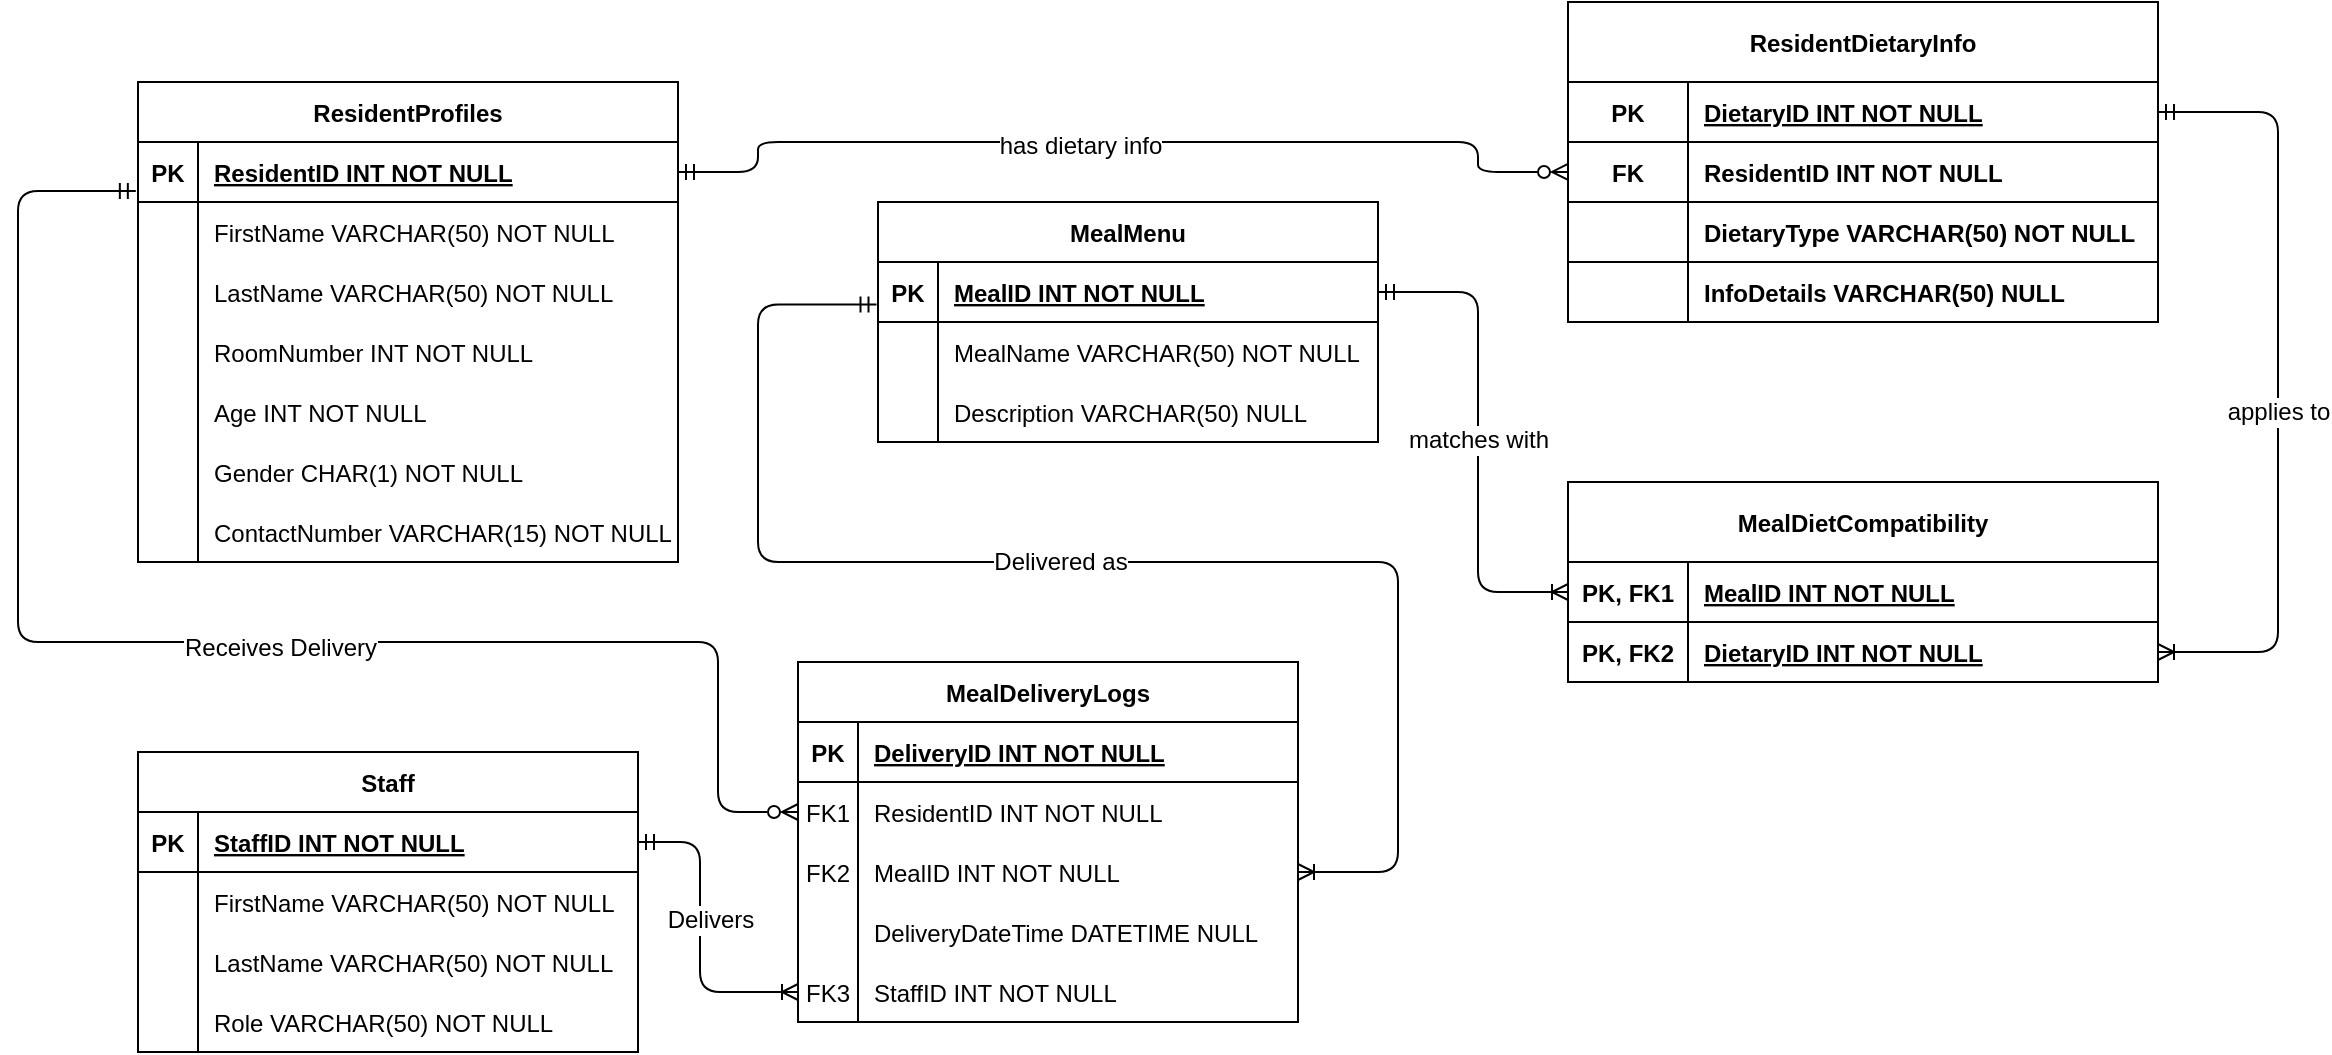 <mxfile version="24.9.0">
  <diagram id="R2lEEEUBdFMjLlhIrx00" name="Page-1">
    <mxGraphModel dx="150" dy="497" grid="1" gridSize="10" guides="1" tooltips="1" connect="1" arrows="1" fold="1" page="1" pageScale="1" pageWidth="850" pageHeight="1100" math="0" shadow="0" extFonts="Permanent Marker^https://fonts.googleapis.com/css?family=Permanent+Marker">
      <root>
        <mxCell id="0" />
        <mxCell id="1" parent="0" />
        <mxCell id="C-vyLk0tnHw3VtMMgP7b-23" value="ResidentProfiles" style="shape=table;startSize=30;container=1;collapsible=1;childLayout=tableLayout;fixedRows=1;rowLines=0;fontStyle=1;align=center;resizeLast=1;" parent="1" vertex="1">
          <mxGeometry x="1410" y="300" width="270" height="240" as="geometry" />
        </mxCell>
        <mxCell id="C-vyLk0tnHw3VtMMgP7b-24" value="" style="shape=partialRectangle;collapsible=0;dropTarget=0;pointerEvents=0;fillColor=none;points=[[0,0.5],[1,0.5]];portConstraint=eastwest;top=0;left=0;right=0;bottom=1;" parent="C-vyLk0tnHw3VtMMgP7b-23" vertex="1">
          <mxGeometry y="30" width="270" height="30" as="geometry" />
        </mxCell>
        <mxCell id="C-vyLk0tnHw3VtMMgP7b-25" value="PK" style="shape=partialRectangle;overflow=hidden;connectable=0;fillColor=none;top=0;left=0;bottom=0;right=0;fontStyle=1;" parent="C-vyLk0tnHw3VtMMgP7b-24" vertex="1">
          <mxGeometry width="30" height="30" as="geometry">
            <mxRectangle width="30" height="30" as="alternateBounds" />
          </mxGeometry>
        </mxCell>
        <mxCell id="C-vyLk0tnHw3VtMMgP7b-26" value="ResidentID INT NOT NULL" style="shape=partialRectangle;overflow=hidden;connectable=0;fillColor=none;top=0;left=0;bottom=0;right=0;align=left;spacingLeft=6;fontStyle=5;" parent="C-vyLk0tnHw3VtMMgP7b-24" vertex="1">
          <mxGeometry x="30" width="240" height="30" as="geometry">
            <mxRectangle width="240" height="30" as="alternateBounds" />
          </mxGeometry>
        </mxCell>
        <mxCell id="C-vyLk0tnHw3VtMMgP7b-27" value="" style="shape=partialRectangle;collapsible=0;dropTarget=0;pointerEvents=0;fillColor=none;points=[[0,0.5],[1,0.5]];portConstraint=eastwest;top=0;left=0;right=0;bottom=0;" parent="C-vyLk0tnHw3VtMMgP7b-23" vertex="1">
          <mxGeometry y="60" width="270" height="30" as="geometry" />
        </mxCell>
        <mxCell id="C-vyLk0tnHw3VtMMgP7b-28" value="" style="shape=partialRectangle;overflow=hidden;connectable=0;fillColor=none;top=0;left=0;bottom=0;right=0;" parent="C-vyLk0tnHw3VtMMgP7b-27" vertex="1">
          <mxGeometry width="30" height="30" as="geometry">
            <mxRectangle width="30" height="30" as="alternateBounds" />
          </mxGeometry>
        </mxCell>
        <mxCell id="C-vyLk0tnHw3VtMMgP7b-29" value="FirstName VARCHAR(50) NOT NULL" style="shape=partialRectangle;overflow=hidden;connectable=0;fillColor=none;top=0;left=0;bottom=0;right=0;align=left;spacingLeft=6;" parent="C-vyLk0tnHw3VtMMgP7b-27" vertex="1">
          <mxGeometry x="30" width="240" height="30" as="geometry">
            <mxRectangle width="240" height="30" as="alternateBounds" />
          </mxGeometry>
        </mxCell>
        <mxCell id="nq_1UOy43ylfqJT0mNA1-118" value="" style="shape=partialRectangle;collapsible=0;dropTarget=0;pointerEvents=0;fillColor=none;points=[[0,0.5],[1,0.5]];portConstraint=eastwest;top=0;left=0;right=0;bottom=0;" parent="C-vyLk0tnHw3VtMMgP7b-23" vertex="1">
          <mxGeometry y="90" width="270" height="30" as="geometry" />
        </mxCell>
        <mxCell id="nq_1UOy43ylfqJT0mNA1-119" value="" style="shape=partialRectangle;overflow=hidden;connectable=0;fillColor=none;top=0;left=0;bottom=0;right=0;" parent="nq_1UOy43ylfqJT0mNA1-118" vertex="1">
          <mxGeometry width="30" height="30" as="geometry">
            <mxRectangle width="30" height="30" as="alternateBounds" />
          </mxGeometry>
        </mxCell>
        <mxCell id="nq_1UOy43ylfqJT0mNA1-120" value="LastName VARCHAR(50) NOT NULL" style="shape=partialRectangle;overflow=hidden;connectable=0;fillColor=none;top=0;left=0;bottom=0;right=0;align=left;spacingLeft=6;" parent="nq_1UOy43ylfqJT0mNA1-118" vertex="1">
          <mxGeometry x="30" width="240" height="30" as="geometry">
            <mxRectangle width="240" height="30" as="alternateBounds" />
          </mxGeometry>
        </mxCell>
        <mxCell id="nq_1UOy43ylfqJT0mNA1-2" value="" style="shape=partialRectangle;collapsible=0;dropTarget=0;pointerEvents=0;fillColor=none;points=[[0,0.5],[1,0.5]];portConstraint=eastwest;top=0;left=0;right=0;bottom=0;" parent="C-vyLk0tnHw3VtMMgP7b-23" vertex="1">
          <mxGeometry y="120" width="270" height="30" as="geometry" />
        </mxCell>
        <mxCell id="nq_1UOy43ylfqJT0mNA1-3" value="" style="shape=partialRectangle;overflow=hidden;connectable=0;fillColor=none;top=0;left=0;bottom=0;right=0;" parent="nq_1UOy43ylfqJT0mNA1-2" vertex="1">
          <mxGeometry width="30" height="30" as="geometry">
            <mxRectangle width="30" height="30" as="alternateBounds" />
          </mxGeometry>
        </mxCell>
        <mxCell id="nq_1UOy43ylfqJT0mNA1-4" value="RoomNumber INT NOT NULL" style="shape=partialRectangle;overflow=hidden;connectable=0;fillColor=none;top=0;left=0;bottom=0;right=0;align=left;spacingLeft=6;" parent="nq_1UOy43ylfqJT0mNA1-2" vertex="1">
          <mxGeometry x="30" width="240" height="30" as="geometry">
            <mxRectangle width="240" height="30" as="alternateBounds" />
          </mxGeometry>
        </mxCell>
        <mxCell id="nq_1UOy43ylfqJT0mNA1-5" value="" style="shape=partialRectangle;collapsible=0;dropTarget=0;pointerEvents=0;fillColor=none;points=[[0,0.5],[1,0.5]];portConstraint=eastwest;top=0;left=0;right=0;bottom=0;" parent="C-vyLk0tnHw3VtMMgP7b-23" vertex="1">
          <mxGeometry y="150" width="270" height="30" as="geometry" />
        </mxCell>
        <mxCell id="nq_1UOy43ylfqJT0mNA1-6" value="" style="shape=partialRectangle;overflow=hidden;connectable=0;fillColor=none;top=0;left=0;bottom=0;right=0;" parent="nq_1UOy43ylfqJT0mNA1-5" vertex="1">
          <mxGeometry width="30" height="30" as="geometry">
            <mxRectangle width="30" height="30" as="alternateBounds" />
          </mxGeometry>
        </mxCell>
        <mxCell id="nq_1UOy43ylfqJT0mNA1-7" value="Age INT NOT NULL" style="shape=partialRectangle;overflow=hidden;connectable=0;fillColor=none;top=0;left=0;bottom=0;right=0;align=left;spacingLeft=6;" parent="nq_1UOy43ylfqJT0mNA1-5" vertex="1">
          <mxGeometry x="30" width="240" height="30" as="geometry">
            <mxRectangle width="240" height="30" as="alternateBounds" />
          </mxGeometry>
        </mxCell>
        <mxCell id="nq_1UOy43ylfqJT0mNA1-8" value="" style="shape=partialRectangle;collapsible=0;dropTarget=0;pointerEvents=0;fillColor=none;points=[[0,0.5],[1,0.5]];portConstraint=eastwest;top=0;left=0;right=0;bottom=0;" parent="C-vyLk0tnHw3VtMMgP7b-23" vertex="1">
          <mxGeometry y="180" width="270" height="30" as="geometry" />
        </mxCell>
        <mxCell id="nq_1UOy43ylfqJT0mNA1-9" value="" style="shape=partialRectangle;overflow=hidden;connectable=0;fillColor=none;top=0;left=0;bottom=0;right=0;" parent="nq_1UOy43ylfqJT0mNA1-8" vertex="1">
          <mxGeometry width="30" height="30" as="geometry">
            <mxRectangle width="30" height="30" as="alternateBounds" />
          </mxGeometry>
        </mxCell>
        <mxCell id="nq_1UOy43ylfqJT0mNA1-10" value="Gender CHAR(1) NOT NULL" style="shape=partialRectangle;overflow=hidden;connectable=0;fillColor=none;top=0;left=0;bottom=0;right=0;align=left;spacingLeft=6;" parent="nq_1UOy43ylfqJT0mNA1-8" vertex="1">
          <mxGeometry x="30" width="240" height="30" as="geometry">
            <mxRectangle width="240" height="30" as="alternateBounds" />
          </mxGeometry>
        </mxCell>
        <mxCell id="nq_1UOy43ylfqJT0mNA1-11" value="" style="shape=partialRectangle;collapsible=0;dropTarget=0;pointerEvents=0;fillColor=none;points=[[0,0.5],[1,0.5]];portConstraint=eastwest;top=0;left=0;right=0;bottom=0;" parent="C-vyLk0tnHw3VtMMgP7b-23" vertex="1">
          <mxGeometry y="210" width="270" height="30" as="geometry" />
        </mxCell>
        <mxCell id="nq_1UOy43ylfqJT0mNA1-12" value="" style="shape=partialRectangle;overflow=hidden;connectable=0;fillColor=none;top=0;left=0;bottom=0;right=0;" parent="nq_1UOy43ylfqJT0mNA1-11" vertex="1">
          <mxGeometry width="30" height="30" as="geometry">
            <mxRectangle width="30" height="30" as="alternateBounds" />
          </mxGeometry>
        </mxCell>
        <mxCell id="nq_1UOy43ylfqJT0mNA1-13" value="ContactNumber VARCHAR(15) NOT NULL" style="shape=partialRectangle;overflow=hidden;connectable=0;fillColor=none;top=0;left=0;bottom=0;right=0;align=left;spacingLeft=6;" parent="nq_1UOy43ylfqJT0mNA1-11" vertex="1">
          <mxGeometry x="30" width="240" height="30" as="geometry">
            <mxRectangle width="240" height="30" as="alternateBounds" />
          </mxGeometry>
        </mxCell>
        <mxCell id="nq_1UOy43ylfqJT0mNA1-37" value="MealMenu" style="shape=table;startSize=30;container=1;collapsible=1;childLayout=tableLayout;fixedRows=1;rowLines=0;fontStyle=1;align=center;resizeLast=1;" parent="1" vertex="1">
          <mxGeometry x="1780" y="360" width="250" height="120" as="geometry" />
        </mxCell>
        <mxCell id="nq_1UOy43ylfqJT0mNA1-38" value="" style="shape=partialRectangle;collapsible=0;dropTarget=0;pointerEvents=0;fillColor=none;points=[[0,0.5],[1,0.5]];portConstraint=eastwest;top=0;left=0;right=0;bottom=1;" parent="nq_1UOy43ylfqJT0mNA1-37" vertex="1">
          <mxGeometry y="30" width="250" height="30" as="geometry" />
        </mxCell>
        <mxCell id="nq_1UOy43ylfqJT0mNA1-39" value="PK" style="shape=partialRectangle;overflow=hidden;connectable=0;fillColor=none;top=0;left=0;bottom=0;right=0;fontStyle=1;" parent="nq_1UOy43ylfqJT0mNA1-38" vertex="1">
          <mxGeometry width="30" height="30" as="geometry">
            <mxRectangle width="30" height="30" as="alternateBounds" />
          </mxGeometry>
        </mxCell>
        <mxCell id="nq_1UOy43ylfqJT0mNA1-40" value="MealID INT NOT NULL" style="shape=partialRectangle;overflow=hidden;connectable=0;fillColor=none;top=0;left=0;bottom=0;right=0;align=left;spacingLeft=6;fontStyle=5;" parent="nq_1UOy43ylfqJT0mNA1-38" vertex="1">
          <mxGeometry x="30" width="220" height="30" as="geometry">
            <mxRectangle width="220" height="30" as="alternateBounds" />
          </mxGeometry>
        </mxCell>
        <mxCell id="nq_1UOy43ylfqJT0mNA1-41" value="" style="shape=partialRectangle;collapsible=0;dropTarget=0;pointerEvents=0;fillColor=none;points=[[0,0.5],[1,0.5]];portConstraint=eastwest;top=0;left=0;right=0;bottom=0;" parent="nq_1UOy43ylfqJT0mNA1-37" vertex="1">
          <mxGeometry y="60" width="250" height="30" as="geometry" />
        </mxCell>
        <mxCell id="nq_1UOy43ylfqJT0mNA1-42" value="" style="shape=partialRectangle;overflow=hidden;connectable=0;fillColor=none;top=0;left=0;bottom=0;right=0;" parent="nq_1UOy43ylfqJT0mNA1-41" vertex="1">
          <mxGeometry width="30" height="30" as="geometry">
            <mxRectangle width="30" height="30" as="alternateBounds" />
          </mxGeometry>
        </mxCell>
        <mxCell id="nq_1UOy43ylfqJT0mNA1-43" value="MealName VARCHAR(50) NOT NULL" style="shape=partialRectangle;overflow=hidden;connectable=0;fillColor=none;top=0;left=0;bottom=0;right=0;align=left;spacingLeft=6;" parent="nq_1UOy43ylfqJT0mNA1-41" vertex="1">
          <mxGeometry x="30" width="220" height="30" as="geometry">
            <mxRectangle width="220" height="30" as="alternateBounds" />
          </mxGeometry>
        </mxCell>
        <mxCell id="nq_1UOy43ylfqJT0mNA1-44" value="" style="shape=partialRectangle;collapsible=0;dropTarget=0;pointerEvents=0;fillColor=none;points=[[0,0.5],[1,0.5]];portConstraint=eastwest;top=0;left=0;right=0;bottom=0;" parent="nq_1UOy43ylfqJT0mNA1-37" vertex="1">
          <mxGeometry y="90" width="250" height="30" as="geometry" />
        </mxCell>
        <mxCell id="nq_1UOy43ylfqJT0mNA1-45" value="" style="shape=partialRectangle;overflow=hidden;connectable=0;fillColor=none;top=0;left=0;bottom=0;right=0;" parent="nq_1UOy43ylfqJT0mNA1-44" vertex="1">
          <mxGeometry width="30" height="30" as="geometry">
            <mxRectangle width="30" height="30" as="alternateBounds" />
          </mxGeometry>
        </mxCell>
        <mxCell id="nq_1UOy43ylfqJT0mNA1-46" value="Description VARCHAR(50) NULL" style="shape=partialRectangle;overflow=hidden;connectable=0;fillColor=none;top=0;left=0;bottom=0;right=0;align=left;spacingLeft=6;" parent="nq_1UOy43ylfqJT0mNA1-44" vertex="1">
          <mxGeometry x="30" width="220" height="30" as="geometry">
            <mxRectangle width="220" height="30" as="alternateBounds" />
          </mxGeometry>
        </mxCell>
        <mxCell id="nq_1UOy43ylfqJT0mNA1-47" value="MealDeliveryLogs" style="shape=table;startSize=30;container=1;collapsible=1;childLayout=tableLayout;fixedRows=1;rowLines=0;fontStyle=1;align=center;resizeLast=1;" parent="1" vertex="1">
          <mxGeometry x="1740" y="590" width="250" height="180" as="geometry" />
        </mxCell>
        <mxCell id="nq_1UOy43ylfqJT0mNA1-48" value="" style="shape=partialRectangle;collapsible=0;dropTarget=0;pointerEvents=0;fillColor=none;points=[[0,0.5],[1,0.5]];portConstraint=eastwest;top=0;left=0;right=0;bottom=1;" parent="nq_1UOy43ylfqJT0mNA1-47" vertex="1">
          <mxGeometry y="30" width="250" height="30" as="geometry" />
        </mxCell>
        <mxCell id="nq_1UOy43ylfqJT0mNA1-49" value="PK" style="shape=partialRectangle;overflow=hidden;connectable=0;fillColor=none;top=0;left=0;bottom=0;right=0;fontStyle=1;" parent="nq_1UOy43ylfqJT0mNA1-48" vertex="1">
          <mxGeometry width="30" height="30" as="geometry">
            <mxRectangle width="30" height="30" as="alternateBounds" />
          </mxGeometry>
        </mxCell>
        <mxCell id="nq_1UOy43ylfqJT0mNA1-50" value="DeliveryID INT NOT NULL" style="shape=partialRectangle;overflow=hidden;connectable=0;fillColor=none;top=0;left=0;bottom=0;right=0;align=left;spacingLeft=6;fontStyle=5;" parent="nq_1UOy43ylfqJT0mNA1-48" vertex="1">
          <mxGeometry x="30" width="220" height="30" as="geometry">
            <mxRectangle width="220" height="30" as="alternateBounds" />
          </mxGeometry>
        </mxCell>
        <mxCell id="nq_1UOy43ylfqJT0mNA1-51" value="" style="shape=partialRectangle;collapsible=0;dropTarget=0;pointerEvents=0;fillColor=none;points=[[0,0.5],[1,0.5]];portConstraint=eastwest;top=0;left=0;right=0;bottom=0;" parent="nq_1UOy43ylfqJT0mNA1-47" vertex="1">
          <mxGeometry y="60" width="250" height="30" as="geometry" />
        </mxCell>
        <mxCell id="nq_1UOy43ylfqJT0mNA1-52" value="FK1" style="shape=partialRectangle;overflow=hidden;connectable=0;fillColor=none;top=0;left=0;bottom=0;right=0;" parent="nq_1UOy43ylfqJT0mNA1-51" vertex="1">
          <mxGeometry width="30" height="30" as="geometry">
            <mxRectangle width="30" height="30" as="alternateBounds" />
          </mxGeometry>
        </mxCell>
        <mxCell id="nq_1UOy43ylfqJT0mNA1-53" value="ResidentID INT NOT NULL" style="shape=partialRectangle;overflow=hidden;connectable=0;fillColor=none;top=0;left=0;bottom=0;right=0;align=left;spacingLeft=6;" parent="nq_1UOy43ylfqJT0mNA1-51" vertex="1">
          <mxGeometry x="30" width="220" height="30" as="geometry">
            <mxRectangle width="220" height="30" as="alternateBounds" />
          </mxGeometry>
        </mxCell>
        <mxCell id="nq_1UOy43ylfqJT0mNA1-54" value="" style="shape=partialRectangle;collapsible=0;dropTarget=0;pointerEvents=0;fillColor=none;points=[[0,0.5],[1,0.5]];portConstraint=eastwest;top=0;left=0;right=0;bottom=0;" parent="nq_1UOy43ylfqJT0mNA1-47" vertex="1">
          <mxGeometry y="90" width="250" height="30" as="geometry" />
        </mxCell>
        <mxCell id="nq_1UOy43ylfqJT0mNA1-55" value="FK2" style="shape=partialRectangle;overflow=hidden;connectable=0;fillColor=none;top=0;left=0;bottom=0;right=0;" parent="nq_1UOy43ylfqJT0mNA1-54" vertex="1">
          <mxGeometry width="30" height="30" as="geometry">
            <mxRectangle width="30" height="30" as="alternateBounds" />
          </mxGeometry>
        </mxCell>
        <mxCell id="nq_1UOy43ylfqJT0mNA1-56" value="MealID INT NOT NULL" style="shape=partialRectangle;overflow=hidden;connectable=0;fillColor=none;top=0;left=0;bottom=0;right=0;align=left;spacingLeft=6;" parent="nq_1UOy43ylfqJT0mNA1-54" vertex="1">
          <mxGeometry x="30" width="220" height="30" as="geometry">
            <mxRectangle width="220" height="30" as="alternateBounds" />
          </mxGeometry>
        </mxCell>
        <mxCell id="nq_1UOy43ylfqJT0mNA1-57" value="" style="shape=partialRectangle;collapsible=0;dropTarget=0;pointerEvents=0;fillColor=none;points=[[0,0.5],[1,0.5]];portConstraint=eastwest;top=0;left=0;right=0;bottom=0;" parent="nq_1UOy43ylfqJT0mNA1-47" vertex="1">
          <mxGeometry y="120" width="250" height="30" as="geometry" />
        </mxCell>
        <mxCell id="nq_1UOy43ylfqJT0mNA1-58" value="" style="shape=partialRectangle;overflow=hidden;connectable=0;fillColor=none;top=0;left=0;bottom=0;right=0;" parent="nq_1UOy43ylfqJT0mNA1-57" vertex="1">
          <mxGeometry width="30" height="30" as="geometry">
            <mxRectangle width="30" height="30" as="alternateBounds" />
          </mxGeometry>
        </mxCell>
        <mxCell id="nq_1UOy43ylfqJT0mNA1-59" value="DeliveryDateTime DATETIME NULL" style="shape=partialRectangle;overflow=hidden;connectable=0;fillColor=none;top=0;left=0;bottom=0;right=0;align=left;spacingLeft=6;" parent="nq_1UOy43ylfqJT0mNA1-57" vertex="1">
          <mxGeometry x="30" width="220" height="30" as="geometry">
            <mxRectangle width="220" height="30" as="alternateBounds" />
          </mxGeometry>
        </mxCell>
        <mxCell id="nq_1UOy43ylfqJT0mNA1-63" value="" style="shape=partialRectangle;collapsible=0;dropTarget=0;pointerEvents=0;fillColor=none;points=[[0,0.5],[1,0.5]];portConstraint=eastwest;top=0;left=0;right=0;bottom=0;" parent="nq_1UOy43ylfqJT0mNA1-47" vertex="1">
          <mxGeometry y="150" width="250" height="30" as="geometry" />
        </mxCell>
        <mxCell id="nq_1UOy43ylfqJT0mNA1-64" value="FK3" style="shape=partialRectangle;overflow=hidden;connectable=0;fillColor=none;top=0;left=0;bottom=0;right=0;" parent="nq_1UOy43ylfqJT0mNA1-63" vertex="1">
          <mxGeometry width="30" height="30" as="geometry">
            <mxRectangle width="30" height="30" as="alternateBounds" />
          </mxGeometry>
        </mxCell>
        <mxCell id="nq_1UOy43ylfqJT0mNA1-65" value="StaffID INT NOT NULL" style="shape=partialRectangle;overflow=hidden;connectable=0;fillColor=none;top=0;left=0;bottom=0;right=0;align=left;spacingLeft=6;" parent="nq_1UOy43ylfqJT0mNA1-63" vertex="1">
          <mxGeometry x="30" width="220" height="30" as="geometry">
            <mxRectangle width="220" height="30" as="alternateBounds" />
          </mxGeometry>
        </mxCell>
        <mxCell id="nq_1UOy43ylfqJT0mNA1-66" value="Staff" style="shape=table;startSize=30;container=1;collapsible=1;childLayout=tableLayout;fixedRows=1;rowLines=0;fontStyle=1;align=center;resizeLast=1;" parent="1" vertex="1">
          <mxGeometry x="1410" y="635" width="250" height="150" as="geometry" />
        </mxCell>
        <mxCell id="nq_1UOy43ylfqJT0mNA1-67" value="" style="shape=partialRectangle;collapsible=0;dropTarget=0;pointerEvents=0;fillColor=none;points=[[0,0.5],[1,0.5]];portConstraint=eastwest;top=0;left=0;right=0;bottom=1;" parent="nq_1UOy43ylfqJT0mNA1-66" vertex="1">
          <mxGeometry y="30" width="250" height="30" as="geometry" />
        </mxCell>
        <mxCell id="nq_1UOy43ylfqJT0mNA1-68" value="PK" style="shape=partialRectangle;overflow=hidden;connectable=0;fillColor=none;top=0;left=0;bottom=0;right=0;fontStyle=1;" parent="nq_1UOy43ylfqJT0mNA1-67" vertex="1">
          <mxGeometry width="30" height="30" as="geometry">
            <mxRectangle width="30" height="30" as="alternateBounds" />
          </mxGeometry>
        </mxCell>
        <mxCell id="nq_1UOy43ylfqJT0mNA1-69" value="StaffID INT NOT NULL" style="shape=partialRectangle;overflow=hidden;connectable=0;fillColor=none;top=0;left=0;bottom=0;right=0;align=left;spacingLeft=6;fontStyle=5;" parent="nq_1UOy43ylfqJT0mNA1-67" vertex="1">
          <mxGeometry x="30" width="220" height="30" as="geometry">
            <mxRectangle width="220" height="30" as="alternateBounds" />
          </mxGeometry>
        </mxCell>
        <mxCell id="nq_1UOy43ylfqJT0mNA1-70" value="" style="shape=partialRectangle;collapsible=0;dropTarget=0;pointerEvents=0;fillColor=none;points=[[0,0.5],[1,0.5]];portConstraint=eastwest;top=0;left=0;right=0;bottom=0;" parent="nq_1UOy43ylfqJT0mNA1-66" vertex="1">
          <mxGeometry y="60" width="250" height="30" as="geometry" />
        </mxCell>
        <mxCell id="nq_1UOy43ylfqJT0mNA1-71" value="" style="shape=partialRectangle;overflow=hidden;connectable=0;fillColor=none;top=0;left=0;bottom=0;right=0;" parent="nq_1UOy43ylfqJT0mNA1-70" vertex="1">
          <mxGeometry width="30" height="30" as="geometry">
            <mxRectangle width="30" height="30" as="alternateBounds" />
          </mxGeometry>
        </mxCell>
        <mxCell id="nq_1UOy43ylfqJT0mNA1-72" value="FirstName VARCHAR(50) NOT NULL" style="shape=partialRectangle;overflow=hidden;connectable=0;fillColor=none;top=0;left=0;bottom=0;right=0;align=left;spacingLeft=6;" parent="nq_1UOy43ylfqJT0mNA1-70" vertex="1">
          <mxGeometry x="30" width="220" height="30" as="geometry">
            <mxRectangle width="220" height="30" as="alternateBounds" />
          </mxGeometry>
        </mxCell>
        <mxCell id="nq_1UOy43ylfqJT0mNA1-122" value="" style="shape=partialRectangle;collapsible=0;dropTarget=0;pointerEvents=0;fillColor=none;points=[[0,0.5],[1,0.5]];portConstraint=eastwest;top=0;left=0;right=0;bottom=0;" parent="nq_1UOy43ylfqJT0mNA1-66" vertex="1">
          <mxGeometry y="90" width="250" height="30" as="geometry" />
        </mxCell>
        <mxCell id="nq_1UOy43ylfqJT0mNA1-123" value="" style="shape=partialRectangle;overflow=hidden;connectable=0;fillColor=none;top=0;left=0;bottom=0;right=0;" parent="nq_1UOy43ylfqJT0mNA1-122" vertex="1">
          <mxGeometry width="30" height="30" as="geometry">
            <mxRectangle width="30" height="30" as="alternateBounds" />
          </mxGeometry>
        </mxCell>
        <mxCell id="nq_1UOy43ylfqJT0mNA1-124" value="LastName VARCHAR(50) NOT NULL" style="shape=partialRectangle;overflow=hidden;connectable=0;fillColor=none;top=0;left=0;bottom=0;right=0;align=left;spacingLeft=6;" parent="nq_1UOy43ylfqJT0mNA1-122" vertex="1">
          <mxGeometry x="30" width="220" height="30" as="geometry">
            <mxRectangle width="220" height="30" as="alternateBounds" />
          </mxGeometry>
        </mxCell>
        <mxCell id="nq_1UOy43ylfqJT0mNA1-73" value="" style="shape=partialRectangle;collapsible=0;dropTarget=0;pointerEvents=0;fillColor=none;points=[[0,0.5],[1,0.5]];portConstraint=eastwest;top=0;left=0;right=0;bottom=0;" parent="nq_1UOy43ylfqJT0mNA1-66" vertex="1">
          <mxGeometry y="120" width="250" height="30" as="geometry" />
        </mxCell>
        <mxCell id="nq_1UOy43ylfqJT0mNA1-74" value="" style="shape=partialRectangle;overflow=hidden;connectable=0;fillColor=none;top=0;left=0;bottom=0;right=0;" parent="nq_1UOy43ylfqJT0mNA1-73" vertex="1">
          <mxGeometry width="30" height="30" as="geometry">
            <mxRectangle width="30" height="30" as="alternateBounds" />
          </mxGeometry>
        </mxCell>
        <mxCell id="nq_1UOy43ylfqJT0mNA1-75" value="Role VARCHAR(50) NOT NULL" style="shape=partialRectangle;overflow=hidden;connectable=0;fillColor=none;top=0;left=0;bottom=0;right=0;align=left;spacingLeft=6;" parent="nq_1UOy43ylfqJT0mNA1-73" vertex="1">
          <mxGeometry x="30" width="220" height="30" as="geometry">
            <mxRectangle width="220" height="30" as="alternateBounds" />
          </mxGeometry>
        </mxCell>
        <mxCell id="nq_1UOy43ylfqJT0mNA1-99" value="ResidentDietaryInfo" style="shape=table;startSize=40;container=1;collapsible=1;childLayout=tableLayout;fixedRows=1;rowLines=0;fontStyle=1;align=center;resizeLast=1;" parent="1" vertex="1">
          <mxGeometry x="2125" y="260" width="295" height="160" as="geometry" />
        </mxCell>
        <mxCell id="nq_1UOy43ylfqJT0mNA1-100" value="" style="shape=partialRectangle;collapsible=0;dropTarget=0;pointerEvents=0;fillColor=none;points=[[0,0.5],[1,0.5]];portConstraint=eastwest;top=0;left=0;right=0;bottom=1;" parent="nq_1UOy43ylfqJT0mNA1-99" vertex="1">
          <mxGeometry y="40" width="295" height="30" as="geometry" />
        </mxCell>
        <mxCell id="nq_1UOy43ylfqJT0mNA1-101" value="PK" style="shape=partialRectangle;overflow=hidden;connectable=0;fillColor=none;top=0;left=0;bottom=0;right=0;fontStyle=1;" parent="nq_1UOy43ylfqJT0mNA1-100" vertex="1">
          <mxGeometry width="60" height="30" as="geometry">
            <mxRectangle width="60" height="30" as="alternateBounds" />
          </mxGeometry>
        </mxCell>
        <mxCell id="nq_1UOy43ylfqJT0mNA1-102" value="DietaryID INT NOT NULL" style="shape=partialRectangle;overflow=hidden;connectable=0;fillColor=none;top=0;left=0;bottom=0;right=0;align=left;spacingLeft=6;fontStyle=5;" parent="nq_1UOy43ylfqJT0mNA1-100" vertex="1">
          <mxGeometry x="60" width="235" height="30" as="geometry">
            <mxRectangle width="235" height="30" as="alternateBounds" />
          </mxGeometry>
        </mxCell>
        <mxCell id="nq_1UOy43ylfqJT0mNA1-115" value="" style="shape=partialRectangle;collapsible=0;dropTarget=0;pointerEvents=0;fillColor=none;points=[[0,0.5],[1,0.5]];portConstraint=eastwest;top=0;left=0;right=0;bottom=1;" parent="nq_1UOy43ylfqJT0mNA1-99" vertex="1">
          <mxGeometry y="70" width="295" height="30" as="geometry" />
        </mxCell>
        <mxCell id="nq_1UOy43ylfqJT0mNA1-116" value="FK" style="shape=partialRectangle;overflow=hidden;connectable=0;fillColor=none;top=0;left=0;bottom=0;right=0;fontStyle=1;" parent="nq_1UOy43ylfqJT0mNA1-115" vertex="1">
          <mxGeometry width="60" height="30" as="geometry">
            <mxRectangle width="60" height="30" as="alternateBounds" />
          </mxGeometry>
        </mxCell>
        <mxCell id="nq_1UOy43ylfqJT0mNA1-117" value="ResidentID INT NOT NULL" style="shape=partialRectangle;overflow=hidden;connectable=0;fillColor=none;top=0;left=0;bottom=0;right=0;align=left;spacingLeft=6;fontStyle=1;" parent="nq_1UOy43ylfqJT0mNA1-115" vertex="1">
          <mxGeometry x="60" width="235" height="30" as="geometry">
            <mxRectangle width="235" height="30" as="alternateBounds" />
          </mxGeometry>
        </mxCell>
        <mxCell id="IvqA-szfeVO5s7HEnohT-25" value="" style="shape=partialRectangle;collapsible=0;dropTarget=0;pointerEvents=0;fillColor=none;points=[[0,0.5],[1,0.5]];portConstraint=eastwest;top=0;left=0;right=0;bottom=1;" vertex="1" parent="nq_1UOy43ylfqJT0mNA1-99">
          <mxGeometry y="100" width="295" height="30" as="geometry" />
        </mxCell>
        <mxCell id="IvqA-szfeVO5s7HEnohT-26" value="" style="shape=partialRectangle;overflow=hidden;connectable=0;fillColor=none;top=0;left=0;bottom=0;right=0;fontStyle=1;" vertex="1" parent="IvqA-szfeVO5s7HEnohT-25">
          <mxGeometry width="60" height="30" as="geometry">
            <mxRectangle width="60" height="30" as="alternateBounds" />
          </mxGeometry>
        </mxCell>
        <mxCell id="IvqA-szfeVO5s7HEnohT-27" value="DietaryType VARCHAR(50) NOT NULL" style="shape=partialRectangle;overflow=hidden;connectable=0;fillColor=none;top=0;left=0;bottom=0;right=0;align=left;spacingLeft=6;fontStyle=1;" vertex="1" parent="IvqA-szfeVO5s7HEnohT-25">
          <mxGeometry x="60" width="235" height="30" as="geometry">
            <mxRectangle width="235" height="30" as="alternateBounds" />
          </mxGeometry>
        </mxCell>
        <mxCell id="IvqA-szfeVO5s7HEnohT-31" value="" style="shape=partialRectangle;collapsible=0;dropTarget=0;pointerEvents=0;fillColor=none;points=[[0,0.5],[1,0.5]];portConstraint=eastwest;top=0;left=0;right=0;bottom=1;" vertex="1" parent="nq_1UOy43ylfqJT0mNA1-99">
          <mxGeometry y="130" width="295" height="30" as="geometry" />
        </mxCell>
        <mxCell id="IvqA-szfeVO5s7HEnohT-32" value="" style="shape=partialRectangle;overflow=hidden;connectable=0;fillColor=none;top=0;left=0;bottom=0;right=0;fontStyle=1;" vertex="1" parent="IvqA-szfeVO5s7HEnohT-31">
          <mxGeometry width="60" height="30" as="geometry">
            <mxRectangle width="60" height="30" as="alternateBounds" />
          </mxGeometry>
        </mxCell>
        <mxCell id="IvqA-szfeVO5s7HEnohT-33" value="InfoDetails VARCHAR(50) NULL" style="shape=partialRectangle;overflow=hidden;connectable=0;fillColor=none;top=0;left=0;bottom=0;right=0;align=left;spacingLeft=6;fontStyle=1;" vertex="1" parent="IvqA-szfeVO5s7HEnohT-31">
          <mxGeometry x="60" width="235" height="30" as="geometry">
            <mxRectangle width="235" height="30" as="alternateBounds" />
          </mxGeometry>
        </mxCell>
        <mxCell id="nq_1UOy43ylfqJT0mNA1-139" value="" style="edgeStyle=orthogonalEdgeStyle;endArrow=ERoneToMany;startArrow=ERmandOne;endFill=0;startFill=0;exitX=-0.003;exitY=0.709;exitDx=0;exitDy=0;exitPerimeter=0;" parent="1" source="nq_1UOy43ylfqJT0mNA1-38" target="nq_1UOy43ylfqJT0mNA1-54" edge="1">
          <mxGeometry width="100" height="100" relative="1" as="geometry">
            <mxPoint x="2260" y="690" as="sourcePoint" />
            <mxPoint x="2030" y="680" as="targetPoint" />
            <Array as="points">
              <mxPoint x="1720" y="411" />
              <mxPoint x="1720" y="540" />
              <mxPoint x="2040" y="540" />
              <mxPoint x="2040" y="695" />
            </Array>
          </mxGeometry>
        </mxCell>
        <mxCell id="nq_1UOy43ylfqJT0mNA1-149" value="Delivered as" style="edgeLabel;html=1;align=center;verticalAlign=middle;resizable=0;points=[];fontSize=12;fontFamily=Helvetica;fontColor=default;labelBackgroundColor=default;" parent="nq_1UOy43ylfqJT0mNA1-139" vertex="1" connectable="0">
          <mxGeometry x="0.112" y="-2" relative="1" as="geometry">
            <mxPoint x="-58" y="-2" as="offset" />
          </mxGeometry>
        </mxCell>
        <mxCell id="nq_1UOy43ylfqJT0mNA1-140" value="" style="edgeStyle=orthogonalEdgeStyle;endArrow=ERoneToMany;startArrow=ERmandOne;endFill=0;startFill=0;exitX=1;exitY=0.5;exitDx=0;exitDy=0;entryX=0;entryY=0.5;entryDx=0;entryDy=0;" parent="1" source="nq_1UOy43ylfqJT0mNA1-67" target="nq_1UOy43ylfqJT0mNA1-63" edge="1">
          <mxGeometry width="100" height="100" relative="1" as="geometry">
            <mxPoint x="1740" y="780" as="sourcePoint" />
            <mxPoint x="1641" y="904" as="targetPoint" />
            <Array as="points">
              <mxPoint x="1691" y="680" />
              <mxPoint x="1691" y="755" />
            </Array>
          </mxGeometry>
        </mxCell>
        <mxCell id="nq_1UOy43ylfqJT0mNA1-150" value="Delivers" style="edgeLabel;html=1;align=center;verticalAlign=middle;resizable=0;points=[];fontSize=12;fontFamily=Helvetica;fontColor=default;labelBackgroundColor=default;" parent="nq_1UOy43ylfqJT0mNA1-140" vertex="1" connectable="0">
          <mxGeometry x="-0.087" y="5" relative="1" as="geometry">
            <mxPoint y="-1" as="offset" />
          </mxGeometry>
        </mxCell>
        <mxCell id="nq_1UOy43ylfqJT0mNA1-141" value="" style="edgeStyle=orthogonalEdgeStyle;endArrow=ERzeroToMany;startArrow=ERmandOne;endFill=0;startFill=0;entryX=0;entryY=0.5;entryDx=0;entryDy=0;exitX=-0.004;exitY=0.817;exitDx=0;exitDy=0;exitPerimeter=0;" parent="1" source="C-vyLk0tnHw3VtMMgP7b-24" target="nq_1UOy43ylfqJT0mNA1-51" edge="1">
          <mxGeometry width="100" height="100" relative="1" as="geometry">
            <mxPoint x="1400" y="354" as="sourcePoint" />
            <mxPoint x="1610" y="615" as="targetPoint" />
            <Array as="points">
              <mxPoint x="1350" y="354" />
              <mxPoint x="1350" y="580" />
              <mxPoint x="1700" y="580" />
              <mxPoint x="1700" y="665" />
            </Array>
          </mxGeometry>
        </mxCell>
        <mxCell id="nq_1UOy43ylfqJT0mNA1-148" value="Receives Delivery" style="edgeLabel;html=1;align=center;verticalAlign=middle;resizable=0;points=[];fontSize=12;fontFamily=Helvetica;fontColor=default;labelBackgroundColor=default;" parent="nq_1UOy43ylfqJT0mNA1-141" vertex="1" connectable="0">
          <mxGeometry x="0.094" y="-3" relative="1" as="geometry">
            <mxPoint as="offset" />
          </mxGeometry>
        </mxCell>
        <mxCell id="IvqA-szfeVO5s7HEnohT-28" value="" style="edgeStyle=orthogonalEdgeStyle;endArrow=ERzeroToMany;startArrow=ERmandOne;endFill=0;startFill=0;exitX=1;exitY=0.5;exitDx=0;exitDy=0;" edge="1" parent="1" source="C-vyLk0tnHw3VtMMgP7b-24">
          <mxGeometry width="100" height="100" relative="1" as="geometry">
            <mxPoint x="1680" y="354.97" as="sourcePoint" />
            <mxPoint x="2125" y="344.97" as="targetPoint" />
            <Array as="points">
              <mxPoint x="1720" y="345" />
              <mxPoint x="1720" y="330" />
              <mxPoint x="2080" y="330" />
              <mxPoint x="2080" y="345" />
            </Array>
          </mxGeometry>
        </mxCell>
        <mxCell id="IvqA-szfeVO5s7HEnohT-29" value="has dietary info" style="edgeLabel;html=1;align=center;verticalAlign=middle;resizable=0;points=[];fontSize=12;fontFamily=Helvetica;fontColor=default;labelBackgroundColor=default;" vertex="1" connectable="0" parent="IvqA-szfeVO5s7HEnohT-28">
          <mxGeometry x="0.112" y="-2" relative="1" as="geometry">
            <mxPoint x="-48" as="offset" />
          </mxGeometry>
        </mxCell>
        <mxCell id="IvqA-szfeVO5s7HEnohT-34" value="MealDietCompatibility" style="shape=table;startSize=40;container=1;collapsible=1;childLayout=tableLayout;fixedRows=1;rowLines=0;fontStyle=1;align=center;resizeLast=1;" vertex="1" parent="1">
          <mxGeometry x="2125" y="500" width="295" height="100" as="geometry" />
        </mxCell>
        <mxCell id="IvqA-szfeVO5s7HEnohT-35" value="" style="shape=partialRectangle;collapsible=0;dropTarget=0;pointerEvents=0;fillColor=none;points=[[0,0.5],[1,0.5]];portConstraint=eastwest;top=0;left=0;right=0;bottom=1;" vertex="1" parent="IvqA-szfeVO5s7HEnohT-34">
          <mxGeometry y="40" width="295" height="30" as="geometry" />
        </mxCell>
        <mxCell id="IvqA-szfeVO5s7HEnohT-36" value="PK, FK1" style="shape=partialRectangle;overflow=hidden;connectable=0;fillColor=none;top=0;left=0;bottom=0;right=0;fontStyle=1;" vertex="1" parent="IvqA-szfeVO5s7HEnohT-35">
          <mxGeometry width="60" height="30" as="geometry">
            <mxRectangle width="60" height="30" as="alternateBounds" />
          </mxGeometry>
        </mxCell>
        <mxCell id="IvqA-szfeVO5s7HEnohT-37" value="MealID INT NOT NULL" style="shape=partialRectangle;overflow=hidden;connectable=0;fillColor=none;top=0;left=0;bottom=0;right=0;align=left;spacingLeft=6;fontStyle=5;" vertex="1" parent="IvqA-szfeVO5s7HEnohT-35">
          <mxGeometry x="60" width="235" height="30" as="geometry">
            <mxRectangle width="235" height="30" as="alternateBounds" />
          </mxGeometry>
        </mxCell>
        <mxCell id="IvqA-szfeVO5s7HEnohT-38" value="" style="shape=partialRectangle;collapsible=0;dropTarget=0;pointerEvents=0;fillColor=none;points=[[0,0.5],[1,0.5]];portConstraint=eastwest;top=0;left=0;right=0;bottom=1;" vertex="1" parent="IvqA-szfeVO5s7HEnohT-34">
          <mxGeometry y="70" width="295" height="30" as="geometry" />
        </mxCell>
        <mxCell id="IvqA-szfeVO5s7HEnohT-39" value="PK, FK2" style="shape=partialRectangle;overflow=hidden;connectable=0;fillColor=none;top=0;left=0;bottom=0;right=0;fontStyle=1;" vertex="1" parent="IvqA-szfeVO5s7HEnohT-38">
          <mxGeometry width="60" height="30" as="geometry">
            <mxRectangle width="60" height="30" as="alternateBounds" />
          </mxGeometry>
        </mxCell>
        <mxCell id="IvqA-szfeVO5s7HEnohT-40" value="DietaryID INT NOT NULL" style="shape=partialRectangle;overflow=hidden;connectable=0;fillColor=none;top=0;left=0;bottom=0;right=0;align=left;spacingLeft=6;fontStyle=5;" vertex="1" parent="IvqA-szfeVO5s7HEnohT-38">
          <mxGeometry x="60" width="235" height="30" as="geometry">
            <mxRectangle width="235" height="30" as="alternateBounds" />
          </mxGeometry>
        </mxCell>
        <mxCell id="IvqA-szfeVO5s7HEnohT-47" value="" style="edgeStyle=orthogonalEdgeStyle;endArrow=ERoneToMany;startArrow=ERmandOne;endFill=0;startFill=0;exitX=1;exitY=0.5;exitDx=0;exitDy=0;entryX=1;entryY=0.5;entryDx=0;entryDy=0;" edge="1" parent="1" source="nq_1UOy43ylfqJT0mNA1-100" target="IvqA-szfeVO5s7HEnohT-38">
          <mxGeometry width="100" height="100" relative="1" as="geometry">
            <mxPoint x="2170" y="675" as="sourcePoint" />
            <mxPoint x="2290" y="640" as="targetPoint" />
            <Array as="points">
              <mxPoint x="2480" y="315" />
              <mxPoint x="2480" y="585" />
            </Array>
          </mxGeometry>
        </mxCell>
        <mxCell id="IvqA-szfeVO5s7HEnohT-48" value="applies to" style="edgeLabel;html=1;align=center;verticalAlign=middle;resizable=0;points=[];fontSize=12;fontFamily=Helvetica;fontColor=default;labelBackgroundColor=default;" vertex="1" connectable="0" parent="IvqA-szfeVO5s7HEnohT-47">
          <mxGeometry x="0.112" y="-2" relative="1" as="geometry">
            <mxPoint x="2" y="-7" as="offset" />
          </mxGeometry>
        </mxCell>
        <mxCell id="IvqA-szfeVO5s7HEnohT-49" value="" style="edgeStyle=orthogonalEdgeStyle;endArrow=ERoneToMany;startArrow=ERmandOne;endFill=0;startFill=0;entryX=0;entryY=0.5;entryDx=0;entryDy=0;exitX=1;exitY=0.5;exitDx=0;exitDy=0;" edge="1" parent="1" source="nq_1UOy43ylfqJT0mNA1-38" target="IvqA-szfeVO5s7HEnohT-35">
          <mxGeometry width="100" height="100" relative="1" as="geometry">
            <mxPoint x="2110" y="470" as="sourcePoint" />
            <mxPoint x="2110" y="740" as="targetPoint" />
            <Array as="points">
              <mxPoint x="2080" y="405" />
              <mxPoint x="2080" y="555" />
            </Array>
          </mxGeometry>
        </mxCell>
        <mxCell id="IvqA-szfeVO5s7HEnohT-50" value="matches with" style="edgeLabel;html=1;align=center;verticalAlign=middle;resizable=0;points=[];fontSize=12;fontFamily=Helvetica;fontColor=default;labelBackgroundColor=default;" vertex="1" connectable="0" parent="IvqA-szfeVO5s7HEnohT-49">
          <mxGeometry x="0.112" y="-2" relative="1" as="geometry">
            <mxPoint x="2" y="-12" as="offset" />
          </mxGeometry>
        </mxCell>
      </root>
    </mxGraphModel>
  </diagram>
</mxfile>
